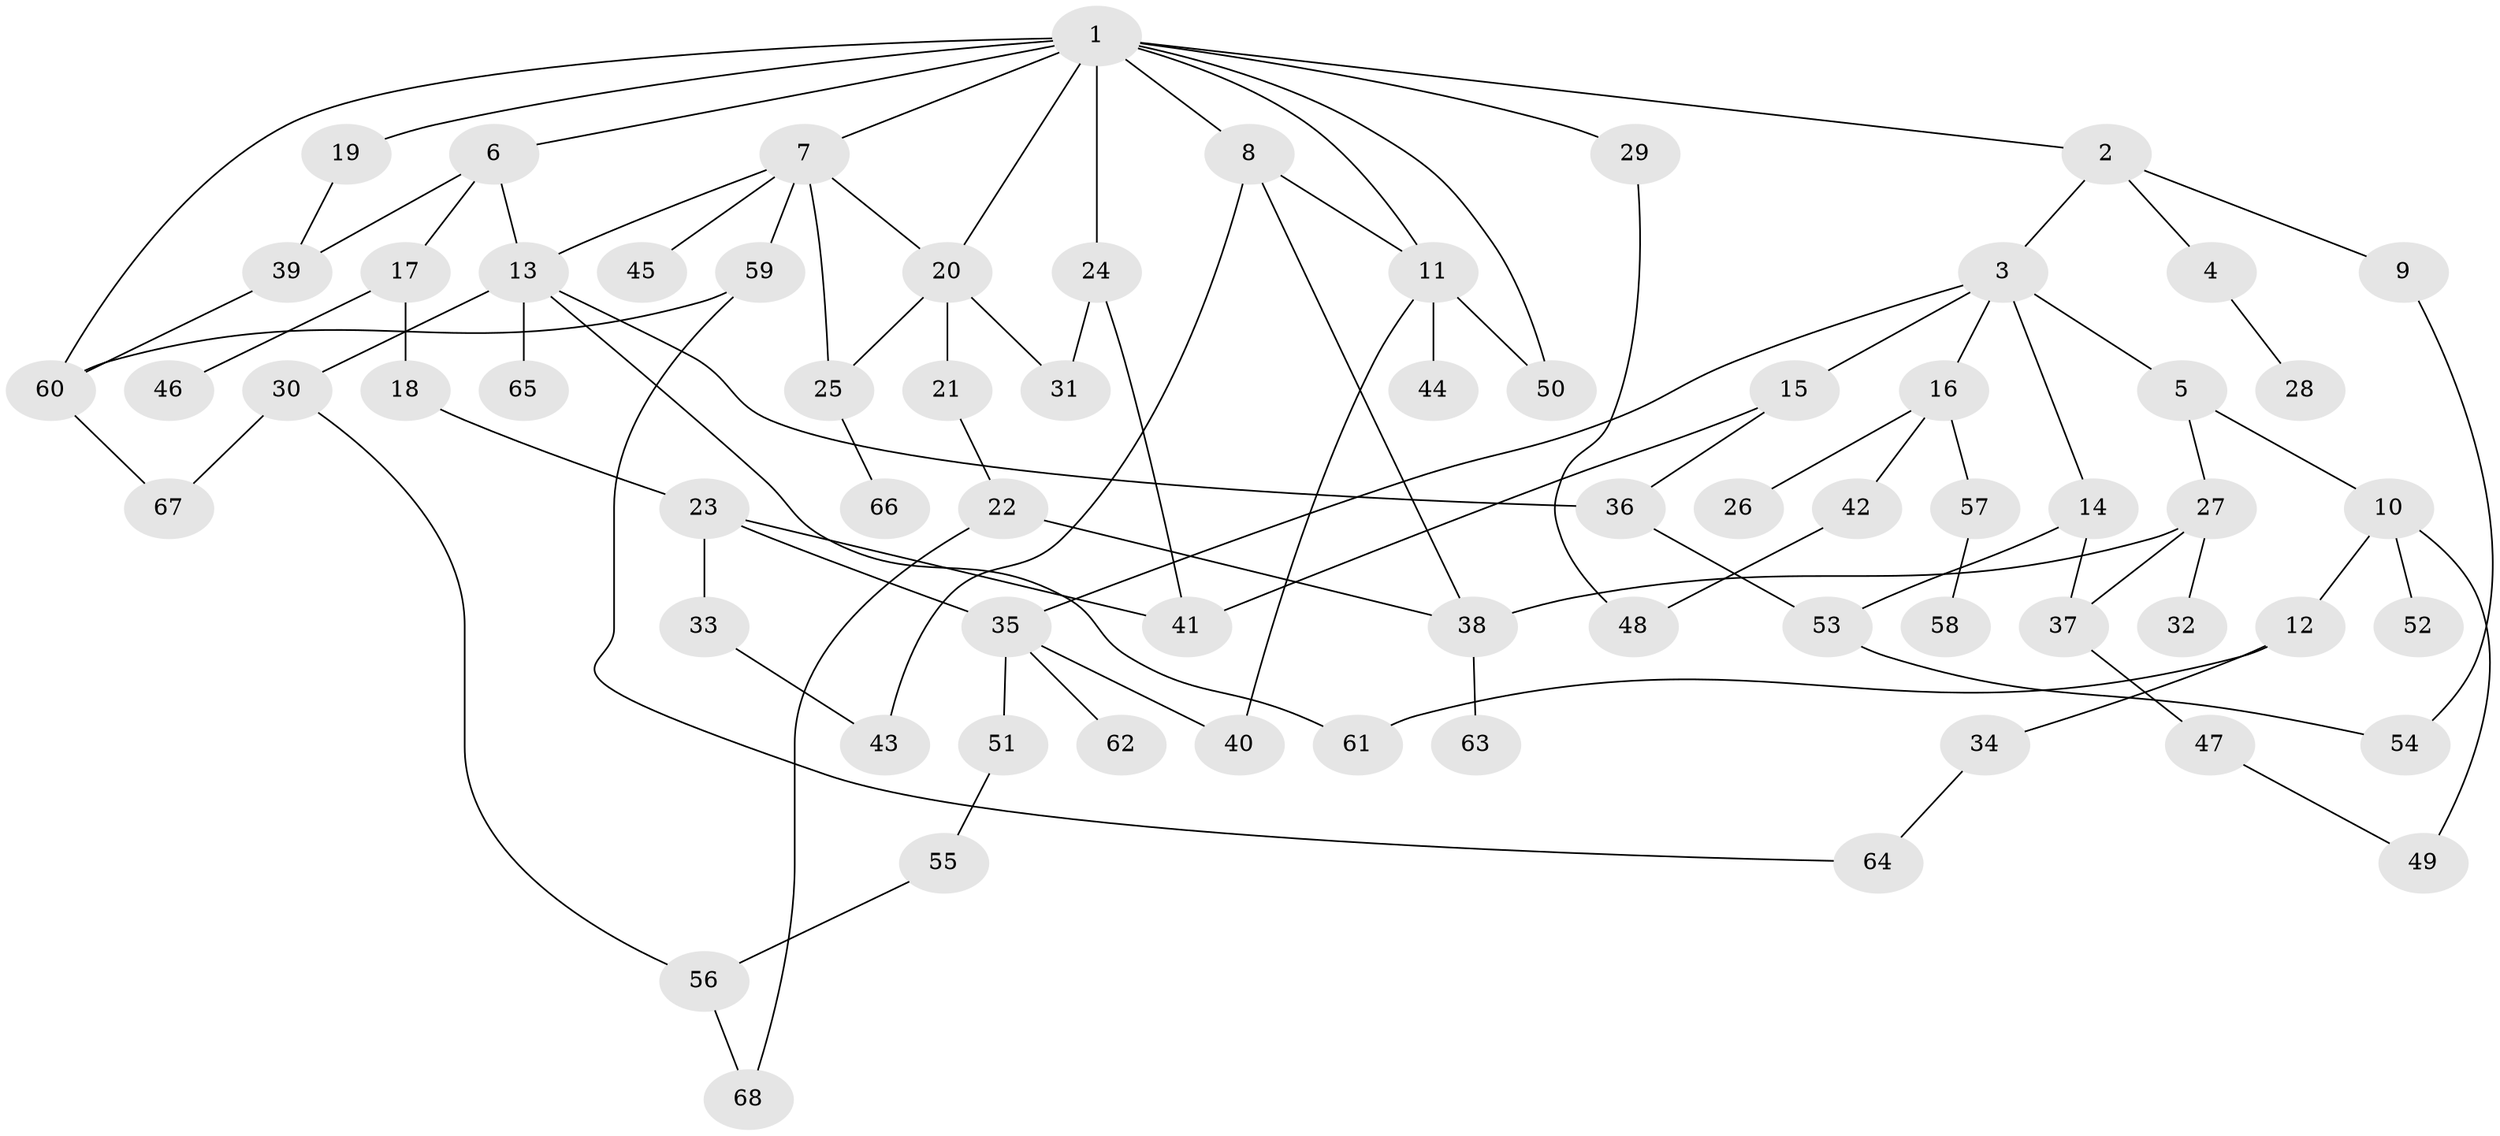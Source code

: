 // Generated by graph-tools (version 1.1) at 2025/42/03/09/25 04:42:35]
// undirected, 68 vertices, 94 edges
graph export_dot {
graph [start="1"]
  node [color=gray90,style=filled];
  1;
  2;
  3;
  4;
  5;
  6;
  7;
  8;
  9;
  10;
  11;
  12;
  13;
  14;
  15;
  16;
  17;
  18;
  19;
  20;
  21;
  22;
  23;
  24;
  25;
  26;
  27;
  28;
  29;
  30;
  31;
  32;
  33;
  34;
  35;
  36;
  37;
  38;
  39;
  40;
  41;
  42;
  43;
  44;
  45;
  46;
  47;
  48;
  49;
  50;
  51;
  52;
  53;
  54;
  55;
  56;
  57;
  58;
  59;
  60;
  61;
  62;
  63;
  64;
  65;
  66;
  67;
  68;
  1 -- 2;
  1 -- 6;
  1 -- 7;
  1 -- 8;
  1 -- 19;
  1 -- 24;
  1 -- 29;
  1 -- 50;
  1 -- 60;
  1 -- 20;
  1 -- 11;
  2 -- 3;
  2 -- 4;
  2 -- 9;
  3 -- 5;
  3 -- 14;
  3 -- 15;
  3 -- 16;
  3 -- 35;
  4 -- 28;
  5 -- 10;
  5 -- 27;
  6 -- 17;
  6 -- 13;
  6 -- 39;
  7 -- 13;
  7 -- 20;
  7 -- 25;
  7 -- 45;
  7 -- 59;
  8 -- 11;
  8 -- 38;
  8 -- 43;
  9 -- 54;
  10 -- 12;
  10 -- 49;
  10 -- 52;
  11 -- 40;
  11 -- 44;
  11 -- 50;
  12 -- 34;
  12 -- 61;
  13 -- 30;
  13 -- 61;
  13 -- 65;
  13 -- 36;
  14 -- 53;
  14 -- 37;
  15 -- 36;
  15 -- 41;
  16 -- 26;
  16 -- 42;
  16 -- 57;
  17 -- 18;
  17 -- 46;
  18 -- 23;
  19 -- 39;
  20 -- 21;
  20 -- 31;
  20 -- 25;
  21 -- 22;
  22 -- 68;
  22 -- 38;
  23 -- 33;
  23 -- 35;
  23 -- 41;
  24 -- 41;
  24 -- 31;
  25 -- 66;
  27 -- 32;
  27 -- 37;
  27 -- 38;
  29 -- 48;
  30 -- 67;
  30 -- 56;
  33 -- 43;
  34 -- 64;
  35 -- 51;
  35 -- 62;
  35 -- 40;
  36 -- 53;
  37 -- 47;
  38 -- 63;
  39 -- 60;
  42 -- 48;
  47 -- 49;
  51 -- 55;
  53 -- 54;
  55 -- 56;
  56 -- 68;
  57 -- 58;
  59 -- 64;
  59 -- 60;
  60 -- 67;
}

